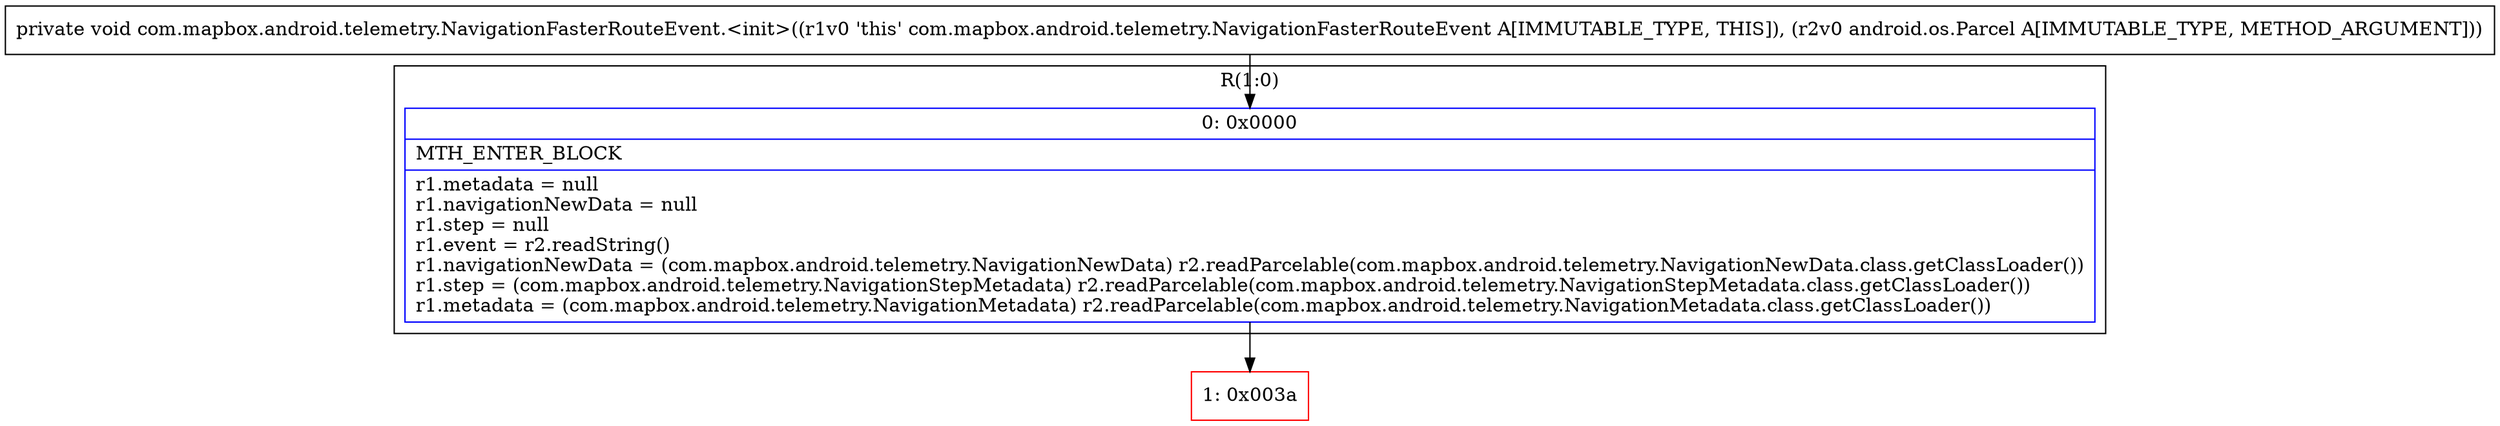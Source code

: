 digraph "CFG forcom.mapbox.android.telemetry.NavigationFasterRouteEvent.\<init\>(Landroid\/os\/Parcel;)V" {
subgraph cluster_Region_355976072 {
label = "R(1:0)";
node [shape=record,color=blue];
Node_0 [shape=record,label="{0\:\ 0x0000|MTH_ENTER_BLOCK\l|r1.metadata = null\lr1.navigationNewData = null\lr1.step = null\lr1.event = r2.readString()\lr1.navigationNewData = (com.mapbox.android.telemetry.NavigationNewData) r2.readParcelable(com.mapbox.android.telemetry.NavigationNewData.class.getClassLoader())\lr1.step = (com.mapbox.android.telemetry.NavigationStepMetadata) r2.readParcelable(com.mapbox.android.telemetry.NavigationStepMetadata.class.getClassLoader())\lr1.metadata = (com.mapbox.android.telemetry.NavigationMetadata) r2.readParcelable(com.mapbox.android.telemetry.NavigationMetadata.class.getClassLoader())\l}"];
}
Node_1 [shape=record,color=red,label="{1\:\ 0x003a}"];
MethodNode[shape=record,label="{private void com.mapbox.android.telemetry.NavigationFasterRouteEvent.\<init\>((r1v0 'this' com.mapbox.android.telemetry.NavigationFasterRouteEvent A[IMMUTABLE_TYPE, THIS]), (r2v0 android.os.Parcel A[IMMUTABLE_TYPE, METHOD_ARGUMENT])) }"];
MethodNode -> Node_0;
Node_0 -> Node_1;
}

